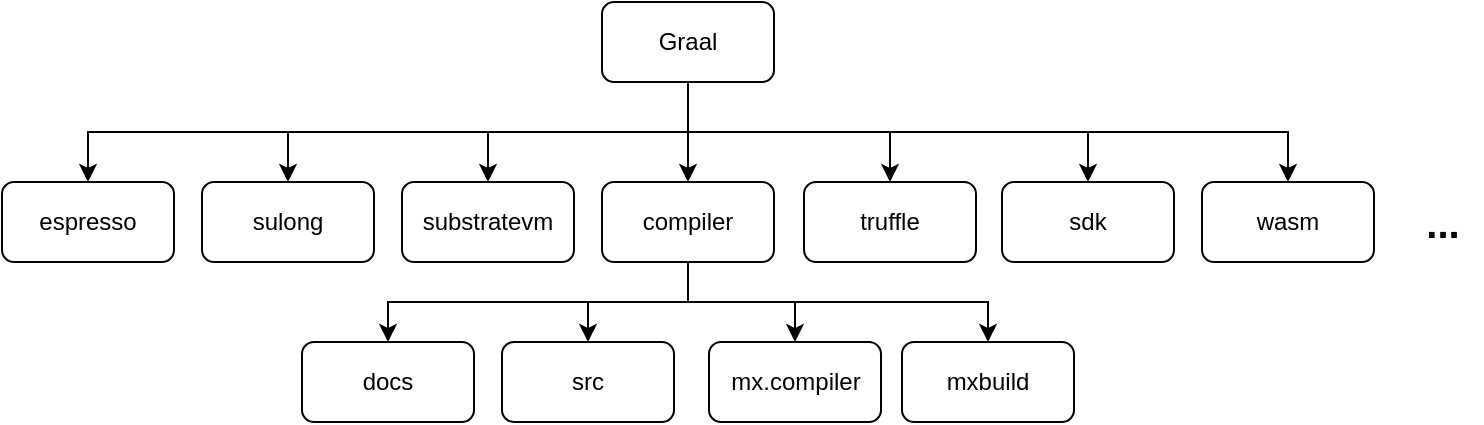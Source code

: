 <mxfile version="26.0.11">
  <diagram name="Page-1" id="1DMqi_tNtplRe3dGzN1d">
    <mxGraphModel dx="1426" dy="755" grid="1" gridSize="10" guides="1" tooltips="1" connect="1" arrows="1" fold="1" page="1" pageScale="1" pageWidth="827" pageHeight="1169" math="0" shadow="0">
      <root>
        <mxCell id="0" />
        <mxCell id="1" parent="0" />
        <mxCell id="CIM_OH27wow4WKpC6591-11" style="edgeStyle=orthogonalEdgeStyle;rounded=0;orthogonalLoop=1;jettySize=auto;html=1;exitX=0.5;exitY=1;exitDx=0;exitDy=0;entryX=0.5;entryY=0;entryDx=0;entryDy=0;" edge="1" parent="1" source="CIM_OH27wow4WKpC6591-1" target="CIM_OH27wow4WKpC6591-6">
          <mxGeometry relative="1" as="geometry" />
        </mxCell>
        <mxCell id="CIM_OH27wow4WKpC6591-12" style="edgeStyle=orthogonalEdgeStyle;rounded=0;orthogonalLoop=1;jettySize=auto;html=1;exitX=0.5;exitY=1;exitDx=0;exitDy=0;entryX=0.5;entryY=0;entryDx=0;entryDy=0;" edge="1" parent="1" source="CIM_OH27wow4WKpC6591-1" target="CIM_OH27wow4WKpC6591-5">
          <mxGeometry relative="1" as="geometry" />
        </mxCell>
        <mxCell id="CIM_OH27wow4WKpC6591-13" style="edgeStyle=orthogonalEdgeStyle;rounded=0;orthogonalLoop=1;jettySize=auto;html=1;exitX=0.5;exitY=1;exitDx=0;exitDy=0;entryX=0.5;entryY=0;entryDx=0;entryDy=0;" edge="1" parent="1" source="CIM_OH27wow4WKpC6591-1" target="CIM_OH27wow4WKpC6591-4">
          <mxGeometry relative="1" as="geometry" />
        </mxCell>
        <mxCell id="CIM_OH27wow4WKpC6591-14" style="edgeStyle=orthogonalEdgeStyle;rounded=0;orthogonalLoop=1;jettySize=auto;html=1;exitX=0.5;exitY=1;exitDx=0;exitDy=0;entryX=0.5;entryY=0;entryDx=0;entryDy=0;" edge="1" parent="1" source="CIM_OH27wow4WKpC6591-1" target="CIM_OH27wow4WKpC6591-2">
          <mxGeometry relative="1" as="geometry" />
        </mxCell>
        <mxCell id="CIM_OH27wow4WKpC6591-15" style="edgeStyle=orthogonalEdgeStyle;rounded=0;orthogonalLoop=1;jettySize=auto;html=1;exitX=0.5;exitY=1;exitDx=0;exitDy=0;entryX=0.5;entryY=0;entryDx=0;entryDy=0;" edge="1" parent="1" source="CIM_OH27wow4WKpC6591-1" target="CIM_OH27wow4WKpC6591-3">
          <mxGeometry relative="1" as="geometry" />
        </mxCell>
        <mxCell id="CIM_OH27wow4WKpC6591-16" style="edgeStyle=orthogonalEdgeStyle;rounded=0;orthogonalLoop=1;jettySize=auto;html=1;exitX=0.5;exitY=1;exitDx=0;exitDy=0;entryX=0.5;entryY=0;entryDx=0;entryDy=0;" edge="1" parent="1" source="CIM_OH27wow4WKpC6591-1" target="CIM_OH27wow4WKpC6591-7">
          <mxGeometry relative="1" as="geometry" />
        </mxCell>
        <mxCell id="CIM_OH27wow4WKpC6591-17" style="edgeStyle=orthogonalEdgeStyle;rounded=0;orthogonalLoop=1;jettySize=auto;html=1;exitX=0.5;exitY=1;exitDx=0;exitDy=0;entryX=0.5;entryY=0;entryDx=0;entryDy=0;" edge="1" parent="1" source="CIM_OH27wow4WKpC6591-1" target="CIM_OH27wow4WKpC6591-9">
          <mxGeometry relative="1" as="geometry" />
        </mxCell>
        <mxCell id="CIM_OH27wow4WKpC6591-1" value="Graal" style="rounded=1;whiteSpace=wrap;html=1;" vertex="1" parent="1">
          <mxGeometry x="360" y="60" width="86" height="40" as="geometry" />
        </mxCell>
        <mxCell id="CIM_OH27wow4WKpC6591-2" value="truffle" style="rounded=1;whiteSpace=wrap;html=1;" vertex="1" parent="1">
          <mxGeometry x="461" y="150" width="86" height="40" as="geometry" />
        </mxCell>
        <mxCell id="CIM_OH27wow4WKpC6591-3" value="sdk" style="rounded=1;whiteSpace=wrap;html=1;" vertex="1" parent="1">
          <mxGeometry x="560" y="150" width="86" height="40" as="geometry" />
        </mxCell>
        <mxCell id="CIM_OH27wow4WKpC6591-23" style="edgeStyle=orthogonalEdgeStyle;rounded=0;orthogonalLoop=1;jettySize=auto;html=1;exitX=0.5;exitY=1;exitDx=0;exitDy=0;entryX=0.5;entryY=0;entryDx=0;entryDy=0;" edge="1" parent="1" source="CIM_OH27wow4WKpC6591-4" target="CIM_OH27wow4WKpC6591-21">
          <mxGeometry relative="1" as="geometry" />
        </mxCell>
        <mxCell id="CIM_OH27wow4WKpC6591-24" style="edgeStyle=orthogonalEdgeStyle;rounded=0;orthogonalLoop=1;jettySize=auto;html=1;exitX=0.5;exitY=1;exitDx=0;exitDy=0;entryX=0.5;entryY=0;entryDx=0;entryDy=0;" edge="1" parent="1" source="CIM_OH27wow4WKpC6591-4" target="CIM_OH27wow4WKpC6591-19">
          <mxGeometry relative="1" as="geometry" />
        </mxCell>
        <mxCell id="CIM_OH27wow4WKpC6591-25" style="edgeStyle=orthogonalEdgeStyle;rounded=0;orthogonalLoop=1;jettySize=auto;html=1;exitX=0.5;exitY=1;exitDx=0;exitDy=0;entryX=0.5;entryY=0;entryDx=0;entryDy=0;" edge="1" parent="1" source="CIM_OH27wow4WKpC6591-4" target="CIM_OH27wow4WKpC6591-20">
          <mxGeometry relative="1" as="geometry" />
        </mxCell>
        <mxCell id="CIM_OH27wow4WKpC6591-26" style="edgeStyle=orthogonalEdgeStyle;rounded=0;orthogonalLoop=1;jettySize=auto;html=1;exitX=0.5;exitY=1;exitDx=0;exitDy=0;entryX=0.5;entryY=0;entryDx=0;entryDy=0;" edge="1" parent="1" source="CIM_OH27wow4WKpC6591-4" target="CIM_OH27wow4WKpC6591-22">
          <mxGeometry relative="1" as="geometry" />
        </mxCell>
        <mxCell id="CIM_OH27wow4WKpC6591-4" value="compiler" style="rounded=1;whiteSpace=wrap;html=1;" vertex="1" parent="1">
          <mxGeometry x="360" y="150" width="86" height="40" as="geometry" />
        </mxCell>
        <mxCell id="CIM_OH27wow4WKpC6591-5" value="substratevm" style="rounded=1;whiteSpace=wrap;html=1;" vertex="1" parent="1">
          <mxGeometry x="260" y="150" width="86" height="40" as="geometry" />
        </mxCell>
        <mxCell id="CIM_OH27wow4WKpC6591-6" value="sulong" style="rounded=1;whiteSpace=wrap;html=1;" vertex="1" parent="1">
          <mxGeometry x="160" y="150" width="86" height="40" as="geometry" />
        </mxCell>
        <mxCell id="CIM_OH27wow4WKpC6591-7" value="wasm" style="rounded=1;whiteSpace=wrap;html=1;" vertex="1" parent="1">
          <mxGeometry x="660" y="150" width="86" height="40" as="geometry" />
        </mxCell>
        <mxCell id="CIM_OH27wow4WKpC6591-9" value="&lt;span style=&quot;text-align: left;&quot;&gt;espresso&lt;/span&gt;" style="rounded=1;whiteSpace=wrap;html=1;" vertex="1" parent="1">
          <mxGeometry x="60" y="150" width="86" height="40" as="geometry" />
        </mxCell>
        <mxCell id="CIM_OH27wow4WKpC6591-10" value="&lt;font style=&quot;font-size: 20px;&quot;&gt;&lt;b&gt;...&lt;/b&gt;&lt;/font&gt;" style="text;html=1;align=center;verticalAlign=middle;resizable=0;points=[];autosize=1;strokeColor=none;fillColor=none;" vertex="1" parent="1">
          <mxGeometry x="760" y="150" width="40" height="40" as="geometry" />
        </mxCell>
        <mxCell id="CIM_OH27wow4WKpC6591-19" value="src" style="rounded=1;whiteSpace=wrap;html=1;" vertex="1" parent="1">
          <mxGeometry x="310" y="230" width="86" height="40" as="geometry" />
        </mxCell>
        <mxCell id="CIM_OH27wow4WKpC6591-20" value="mx.compiler" style="rounded=1;whiteSpace=wrap;html=1;" vertex="1" parent="1">
          <mxGeometry x="413.5" y="230" width="86" height="40" as="geometry" />
        </mxCell>
        <mxCell id="CIM_OH27wow4WKpC6591-21" value="docs" style="rounded=1;whiteSpace=wrap;html=1;" vertex="1" parent="1">
          <mxGeometry x="210" y="230" width="86" height="40" as="geometry" />
        </mxCell>
        <mxCell id="CIM_OH27wow4WKpC6591-22" value="mxbuild" style="rounded=1;whiteSpace=wrap;html=1;" vertex="1" parent="1">
          <mxGeometry x="510" y="230" width="86" height="40" as="geometry" />
        </mxCell>
      </root>
    </mxGraphModel>
  </diagram>
</mxfile>
